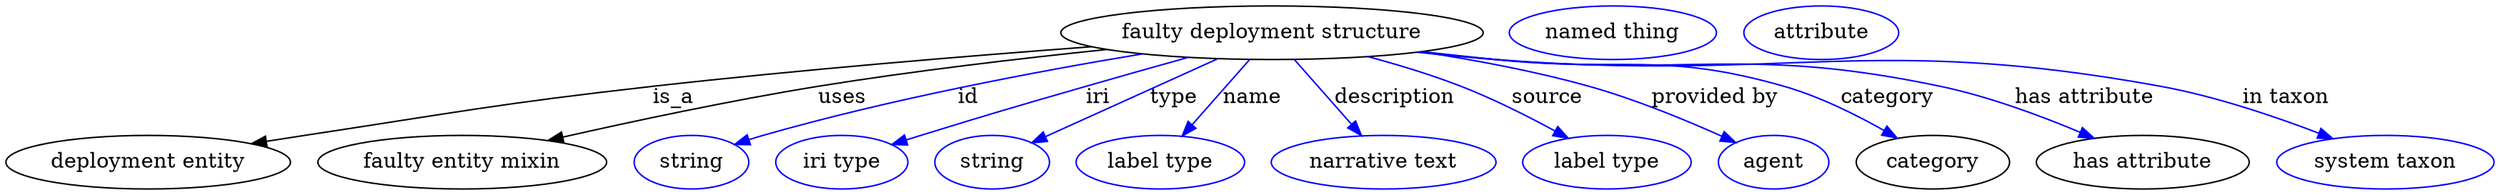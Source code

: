 digraph {
	graph [bb="0,0,1667.3,123"];
	node [label="\N"];
	"faulty deployment structure"	[height=0.5,
		label="faulty deployment structure",
		pos="848.54,105",
		width=3.9358];
	"deployment entity"	[height=0.5,
		pos="95.542,18",
		width=2.6539];
	"faulty deployment structure" -> "deployment entity"	[label=is_a,
		lp="447.54,61.5",
		pos="e,164.6,30.506 727.6,95.595 644.73,89.395 532.34,80.123 433.54,69 329.17,57.249 303.37,51.806 199.54,36 191.42,34.763 182.94,33.437 \
174.49,32.091"];
	"faulty entity mixin"	[height=0.5,
		pos="305.54,18",
		width=2.69];
	"faulty deployment structure" -> "faulty entity mixin"	[label=uses,
		lp="560.04,61.5",
		pos="e,362.97,32.628 737.37,93.747 679.41,87.77 607.47,79.36 543.54,69 485.57,59.604 420.32,45.656 372.83,34.878"];
	id	[color=blue,
		height=0.5,
		label=string,
		pos="458.54,18",
		width=1.0652];
	"faulty deployment structure" -> id	[color=blue,
		label=id,
		lp="644.54,61.5",
		pos="e,487.55,29.922 761.51,90.76 691.83,79.188 591.96,60.42 506.54,36 503.44,35.113 500.25,34.133 497.05,33.106",
		style=solid];
	iri	[color=blue,
		height=0.5,
		label="iri type",
		pos="559.54,18",
		width=1.2277];
	"faulty deployment structure" -> iri	[color=blue,
		label=iri,
		lp="731.54,61.5",
		pos="e,593.22,29.681 792.17,88.452 770.66,82.46 745.94,75.496 723.54,69 674.52,54.785 662.33,50.997 613.54,36 610.05,34.926 606.43,33.805 \
602.8,32.674",
		style=solid];
	type	[color=blue,
		height=0.5,
		label=string,
		pos="660.54,18",
		width=1.0652];
	"faulty deployment structure" -> type	[color=blue,
		label=type,
		lp="782.54,61.5",
		pos="e,687.13,31.023 811.85,87.409 778.49,72.327 729.56,50.204 696.45,35.234",
		style=solid];
	name	[color=blue,
		height=0.5,
		label="label type",
		pos="773.54,18",
		width=1.5707];
	"faulty deployment structure" -> name	[color=blue,
		label=name,
		lp="835.54,61.5",
		pos="e,788.19,35.597 833.36,86.799 822.34,74.309 807.28,57.236 795.02,43.348",
		style=solid];
	description	[color=blue,
		height=0.5,
		label="narrative text",
		pos="923.54,18",
		width=2.0943];
	"faulty deployment structure" -> description	[color=blue,
		label=description,
		lp="931.04,61.5",
		pos="e,908.64,35.885 863.72,86.799 874.67,74.39 889.61,57.458 901.82,43.618",
		style=solid];
	source	[color=blue,
		height=0.5,
		label="label type",
		pos="1073.5,18",
		width=1.5707];
	"faulty deployment structure" -> source	[color=blue,
		label=source,
		lp="1033.5,61.5",
		pos="e,1047.6,34.075 913,88.952 933.29,83.495 955.61,76.74 975.54,69 997.17,60.602 1020.3,48.916 1038.7,38.953",
		style=solid];
	"provided by"	[color=blue,
		height=0.5,
		label=agent,
		pos="1185.5,18",
		width=1.0291];
	"faulty deployment structure" -> "provided by"	[color=blue,
		label="provided by",
		lp="1146,61.5",
		pos="e,1160,31.24 948.42,92.231 984.45,86.771 1025.2,79.183 1061.5,69 1092.5,60.323 1126.3,46.386 1150.8,35.427",
		style=solid];
	category	[height=0.5,
		pos="1291.5,18",
		width=1.4263];
	"faulty deployment structure" -> category	[color=blue,
		label=category,
		lp="1261,61.5",
		pos="e,1267.8,34.219 949.37,92.288 965.8,90.462 982.64,88.639 998.54,87 1084.7,78.124 1109.3,92.939 1192.5,69 1215.9,62.275 1240.3,50.012 \
1259.1,39.314",
		style=solid];
	"has attribute"	[height=0.5,
		pos="1432.5,18",
		width=1.9859];
	"faulty deployment structure" -> "has attribute"	[color=blue,
		label="has attribute",
		lp="1393.5,61.5",
		pos="e,1399.8,34.116 947.31,92.06 964.38,90.21 981.96,88.439 998.54,87 1130.7,75.525 1166.7,96.182 1296.5,69 1329,62.207 1364.1,49.154 \
1390.5,38.088",
		style=solid];
	"in taxon"	[color=blue,
		height=0.5,
		label="system taxon",
		pos="1594.5,18",
		width=2.022];
	"faulty deployment structure" -> "in taxon"	[color=blue,
		label="in taxon",
		lp="1527.5,61.5",
		pos="e,1559.5,33.805 946.08,91.908 963.53,90.041 981.56,88.304 998.54,87 1196.3,71.82 1249.4,104.72 1444.5,69 1480.9,62.339 1520.6,48.835 \
1550,37.538",
		style=solid];
	"named thing_category"	[color=blue,
		height=0.5,
		label="named thing",
		pos="1077.5,105",
		width=1.9318];
	"systemic entity_has attribute"	[color=blue,
		height=0.5,
		label=attribute,
		pos="1217.5,105",
		width=1.4443];
}
